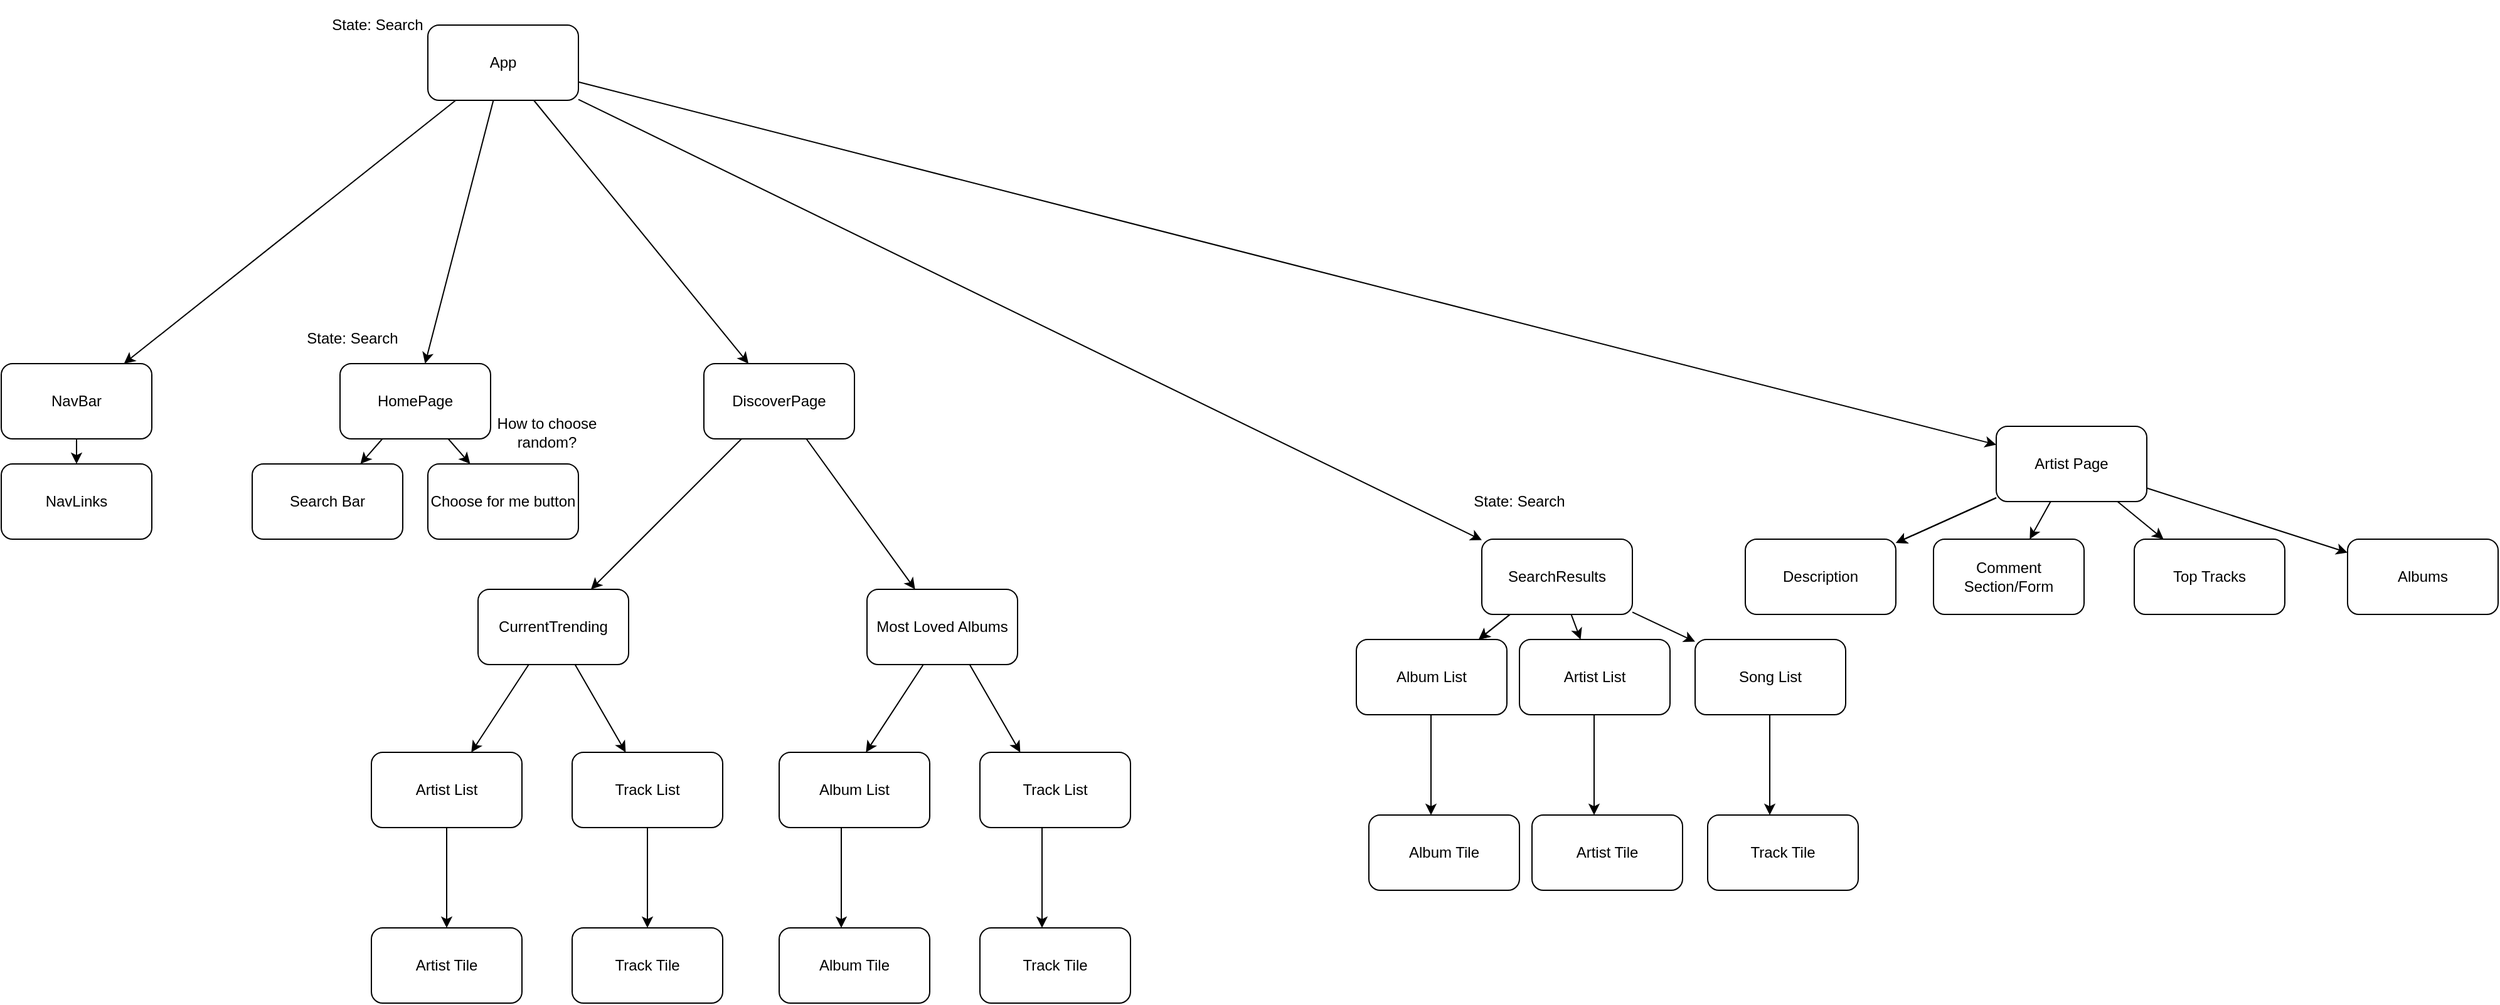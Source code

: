 <mxfile>
    <diagram id="83ACcgF2IU_phVBbALXe" name="Page-1">
        <mxGraphModel dx="2530" dy="2112" grid="1" gridSize="10" guides="1" tooltips="1" connect="1" arrows="1" fold="1" page="1" pageScale="1" pageWidth="850" pageHeight="1100" math="0" shadow="0">
            <root>
                <mxCell id="0"/>
                <mxCell id="1" parent="0"/>
                <mxCell id="4" value="" style="edgeStyle=none;html=1;" edge="1" parent="1" source="2" target="3">
                    <mxGeometry relative="1" as="geometry"/>
                </mxCell>
                <mxCell id="6" value="" style="edgeStyle=none;html=1;" edge="1" parent="1" source="2" target="5">
                    <mxGeometry relative="1" as="geometry"/>
                </mxCell>
                <mxCell id="8" value="" style="edgeStyle=none;html=1;" edge="1" parent="1" source="2" target="7">
                    <mxGeometry relative="1" as="geometry"/>
                </mxCell>
                <mxCell id="10" value="" style="edgeStyle=none;html=1;" edge="1" parent="1" source="2" target="9">
                    <mxGeometry relative="1" as="geometry"/>
                </mxCell>
                <mxCell id="61" value="" style="edgeStyle=none;html=1;" edge="1" parent="1" source="2" target="60">
                    <mxGeometry relative="1" as="geometry"/>
                </mxCell>
                <mxCell id="2" value="App" style="rounded=1;whiteSpace=wrap;html=1;" vertex="1" parent="1">
                    <mxGeometry x="290" y="-30" width="120" height="60" as="geometry"/>
                </mxCell>
                <mxCell id="27" value="" style="edgeStyle=none;html=1;" edge="1" parent="1" source="3" target="26">
                    <mxGeometry relative="1" as="geometry"/>
                </mxCell>
                <mxCell id="3" value="NavBar" style="whiteSpace=wrap;html=1;rounded=1;" vertex="1" parent="1">
                    <mxGeometry x="-50" y="240" width="120" height="60" as="geometry"/>
                </mxCell>
                <mxCell id="16" value="" style="edgeStyle=none;html=1;" edge="1" parent="1" source="5" target="15">
                    <mxGeometry relative="1" as="geometry"/>
                </mxCell>
                <mxCell id="18" value="" style="edgeStyle=none;html=1;" edge="1" parent="1" source="5" target="17">
                    <mxGeometry relative="1" as="geometry"/>
                </mxCell>
                <mxCell id="5" value="HomePage" style="whiteSpace=wrap;html=1;rounded=1;" vertex="1" parent="1">
                    <mxGeometry x="220" y="240" width="120" height="60" as="geometry"/>
                </mxCell>
                <mxCell id="12" value="" style="edgeStyle=none;html=1;" edge="1" parent="1" source="7" target="11">
                    <mxGeometry relative="1" as="geometry"/>
                </mxCell>
                <mxCell id="14" value="" style="edgeStyle=none;html=1;" edge="1" parent="1" source="7" target="13">
                    <mxGeometry relative="1" as="geometry"/>
                </mxCell>
                <mxCell id="7" value="DiscoverPage" style="whiteSpace=wrap;html=1;rounded=1;" vertex="1" parent="1">
                    <mxGeometry x="510" y="240" width="120" height="60" as="geometry"/>
                </mxCell>
                <mxCell id="20" value="" style="edgeStyle=none;html=1;" edge="1" parent="1" source="9" target="19">
                    <mxGeometry relative="1" as="geometry"/>
                </mxCell>
                <mxCell id="21" value="" style="edgeStyle=none;html=1;" edge="1" parent="1" source="9" target="19">
                    <mxGeometry relative="1" as="geometry"/>
                </mxCell>
                <mxCell id="23" value="" style="edgeStyle=none;html=1;" edge="1" parent="1" source="9" target="22">
                    <mxGeometry relative="1" as="geometry"/>
                </mxCell>
                <mxCell id="25" value="" style="edgeStyle=none;html=1;" edge="1" parent="1" source="9" target="24">
                    <mxGeometry relative="1" as="geometry"/>
                </mxCell>
                <mxCell id="9" value="SearchResults" style="whiteSpace=wrap;html=1;rounded=1;" vertex="1" parent="1">
                    <mxGeometry x="1130" y="380" width="120" height="60" as="geometry"/>
                </mxCell>
                <mxCell id="33" value="" style="edgeStyle=none;html=1;" edge="1" parent="1" source="11" target="32">
                    <mxGeometry relative="1" as="geometry"/>
                </mxCell>
                <mxCell id="35" value="" style="edgeStyle=none;html=1;" edge="1" parent="1" source="11" target="34">
                    <mxGeometry relative="1" as="geometry"/>
                </mxCell>
                <mxCell id="11" value="CurrentTrending" style="whiteSpace=wrap;html=1;rounded=1;" vertex="1" parent="1">
                    <mxGeometry x="330" y="420" width="120" height="60" as="geometry"/>
                </mxCell>
                <mxCell id="13" value="Most Loved Albums" style="whiteSpace=wrap;html=1;rounded=1;" vertex="1" parent="1">
                    <mxGeometry x="640" y="420" width="120" height="60" as="geometry"/>
                </mxCell>
                <mxCell id="15" value="Search Bar" style="whiteSpace=wrap;html=1;rounded=1;" vertex="1" parent="1">
                    <mxGeometry x="150" y="320" width="120" height="60" as="geometry"/>
                </mxCell>
                <mxCell id="17" value="Choose for me button" style="whiteSpace=wrap;html=1;rounded=1;" vertex="1" parent="1">
                    <mxGeometry x="290" y="320" width="120" height="60" as="geometry"/>
                </mxCell>
                <mxCell id="19" value="Album List" style="whiteSpace=wrap;html=1;rounded=1;" vertex="1" parent="1">
                    <mxGeometry x="1030" y="460" width="120" height="60" as="geometry"/>
                </mxCell>
                <mxCell id="22" value="Artist List" style="whiteSpace=wrap;html=1;rounded=1;" vertex="1" parent="1">
                    <mxGeometry x="1160" y="460" width="120" height="60" as="geometry"/>
                </mxCell>
                <mxCell id="24" value="Song List" style="whiteSpace=wrap;html=1;rounded=1;" vertex="1" parent="1">
                    <mxGeometry x="1300" y="460" width="120" height="60" as="geometry"/>
                </mxCell>
                <mxCell id="26" value="NavLinks" style="whiteSpace=wrap;html=1;rounded=1;" vertex="1" parent="1">
                    <mxGeometry x="-50" y="320" width="120" height="60" as="geometry"/>
                </mxCell>
                <mxCell id="28" value="State: Search" style="text;strokeColor=none;align=center;fillColor=none;html=1;verticalAlign=middle;whiteSpace=wrap;rounded=0;" vertex="1" parent="1">
                    <mxGeometry x="210" y="-50" width="80" height="40" as="geometry"/>
                </mxCell>
                <mxCell id="29" value="State: Search" style="text;strokeColor=none;align=center;fillColor=none;html=1;verticalAlign=middle;whiteSpace=wrap;rounded=0;" vertex="1" parent="1">
                    <mxGeometry x="190" y="200" width="80" height="40" as="geometry"/>
                </mxCell>
                <mxCell id="30" value="State: Search" style="text;strokeColor=none;align=center;fillColor=none;html=1;verticalAlign=middle;whiteSpace=wrap;rounded=0;" vertex="1" parent="1">
                    <mxGeometry x="1120" y="330" width="80" height="40" as="geometry"/>
                </mxCell>
                <mxCell id="37" value="" style="edgeStyle=none;html=1;" edge="1" parent="1" source="32" target="36">
                    <mxGeometry relative="1" as="geometry"/>
                </mxCell>
                <mxCell id="32" value="Artist List" style="whiteSpace=wrap;html=1;rounded=1;" vertex="1" parent="1">
                    <mxGeometry x="245" y="550" width="120" height="60" as="geometry"/>
                </mxCell>
                <mxCell id="39" value="" style="edgeStyle=none;html=1;" edge="1" parent="1" source="34" target="38">
                    <mxGeometry relative="1" as="geometry"/>
                </mxCell>
                <mxCell id="34" value="Track List" style="whiteSpace=wrap;html=1;rounded=1;" vertex="1" parent="1">
                    <mxGeometry x="405" y="550" width="120" height="60" as="geometry"/>
                </mxCell>
                <mxCell id="36" value="Artist Tile" style="whiteSpace=wrap;html=1;rounded=1;" vertex="1" parent="1">
                    <mxGeometry x="245" y="690" width="120" height="60" as="geometry"/>
                </mxCell>
                <mxCell id="38" value="Track Tile" style="whiteSpace=wrap;html=1;rounded=1;" vertex="1" parent="1">
                    <mxGeometry x="405" y="690" width="120" height="60" as="geometry"/>
                </mxCell>
                <mxCell id="40" value="How to choose random?" style="text;strokeColor=none;align=center;fillColor=none;html=1;verticalAlign=middle;whiteSpace=wrap;rounded=0;" vertex="1" parent="1">
                    <mxGeometry x="330" y="280" width="110" height="30" as="geometry"/>
                </mxCell>
                <mxCell id="52" value="Album List" style="whiteSpace=wrap;html=1;rounded=1;" vertex="1" parent="1">
                    <mxGeometry x="570" y="550" width="120" height="60" as="geometry"/>
                </mxCell>
                <mxCell id="53" value="Track List" style="whiteSpace=wrap;html=1;rounded=1;" vertex="1" parent="1">
                    <mxGeometry x="730" y="550" width="120" height="60" as="geometry"/>
                </mxCell>
                <mxCell id="54" value="Album Tile" style="whiteSpace=wrap;html=1;rounded=1;" vertex="1" parent="1">
                    <mxGeometry x="570" y="690" width="120" height="60" as="geometry"/>
                </mxCell>
                <mxCell id="55" value="Track Tile" style="whiteSpace=wrap;html=1;rounded=1;" vertex="1" parent="1">
                    <mxGeometry x="730" y="690" width="120" height="60" as="geometry"/>
                </mxCell>
                <mxCell id="56" value="" style="edgeStyle=none;html=1;" edge="1" parent="1">
                    <mxGeometry relative="1" as="geometry">
                        <mxPoint x="684.885" y="480" as="sourcePoint"/>
                        <mxPoint x="639.115" y="550" as="targetPoint"/>
                    </mxGeometry>
                </mxCell>
                <mxCell id="57" value="" style="edgeStyle=none;html=1;" edge="1" parent="1">
                    <mxGeometry relative="1" as="geometry">
                        <mxPoint x="721.808" y="480" as="sourcePoint"/>
                        <mxPoint x="762.192" y="550" as="targetPoint"/>
                    </mxGeometry>
                </mxCell>
                <mxCell id="58" value="" style="edgeStyle=none;html=1;" edge="1" parent="1">
                    <mxGeometry relative="1" as="geometry">
                        <mxPoint x="619.5" y="610" as="sourcePoint"/>
                        <mxPoint x="619.5" y="690" as="targetPoint"/>
                    </mxGeometry>
                </mxCell>
                <mxCell id="59" value="" style="edgeStyle=none;html=1;" edge="1" parent="1">
                    <mxGeometry relative="1" as="geometry">
                        <mxPoint x="779.5" y="610" as="sourcePoint"/>
                        <mxPoint x="779.5" y="690" as="targetPoint"/>
                    </mxGeometry>
                </mxCell>
                <mxCell id="78" value="" style="edgeStyle=none;html=1;" edge="1" parent="1" source="60" target="77">
                    <mxGeometry relative="1" as="geometry"/>
                </mxCell>
                <mxCell id="79" value="" style="edgeStyle=none;html=1;" edge="1" parent="1" source="60" target="77">
                    <mxGeometry relative="1" as="geometry"/>
                </mxCell>
                <mxCell id="81" value="" style="edgeStyle=none;html=1;" edge="1" parent="1" source="60" target="80">
                    <mxGeometry relative="1" as="geometry"/>
                </mxCell>
                <mxCell id="83" value="" style="edgeStyle=none;html=1;" edge="1" parent="1" source="60" target="82">
                    <mxGeometry relative="1" as="geometry"/>
                </mxCell>
                <mxCell id="85" value="" style="edgeStyle=none;html=1;" edge="1" parent="1" source="60" target="84">
                    <mxGeometry relative="1" as="geometry"/>
                </mxCell>
                <mxCell id="60" value="Artist Page" style="whiteSpace=wrap;html=1;rounded=1;" vertex="1" parent="1">
                    <mxGeometry x="1540" y="290" width="120" height="60" as="geometry"/>
                </mxCell>
                <mxCell id="71" value="Album Tile" style="whiteSpace=wrap;html=1;rounded=1;" vertex="1" parent="1">
                    <mxGeometry x="1040" y="600" width="120" height="60" as="geometry"/>
                </mxCell>
                <mxCell id="72" value="Track Tile" style="whiteSpace=wrap;html=1;rounded=1;" vertex="1" parent="1">
                    <mxGeometry x="1310" y="600" width="120" height="60" as="geometry"/>
                </mxCell>
                <mxCell id="73" value="" style="edgeStyle=none;html=1;" edge="1" parent="1">
                    <mxGeometry relative="1" as="geometry">
                        <mxPoint x="1089.5" y="520" as="sourcePoint"/>
                        <mxPoint x="1089.5" y="600" as="targetPoint"/>
                    </mxGeometry>
                </mxCell>
                <mxCell id="74" value="" style="edgeStyle=none;html=1;" edge="1" parent="1">
                    <mxGeometry relative="1" as="geometry">
                        <mxPoint x="1359.5" y="520" as="sourcePoint"/>
                        <mxPoint x="1359.5" y="600" as="targetPoint"/>
                    </mxGeometry>
                </mxCell>
                <mxCell id="75" value="Artist Tile" style="whiteSpace=wrap;html=1;rounded=1;" vertex="1" parent="1">
                    <mxGeometry x="1170" y="600" width="120" height="60" as="geometry"/>
                </mxCell>
                <mxCell id="76" value="" style="edgeStyle=none;html=1;" edge="1" parent="1">
                    <mxGeometry relative="1" as="geometry">
                        <mxPoint x="1219.5" y="520" as="sourcePoint"/>
                        <mxPoint x="1219.5" y="600" as="targetPoint"/>
                    </mxGeometry>
                </mxCell>
                <mxCell id="77" value="Description" style="whiteSpace=wrap;html=1;rounded=1;" vertex="1" parent="1">
                    <mxGeometry x="1340" y="380" width="120" height="60" as="geometry"/>
                </mxCell>
                <mxCell id="80" value="Albums" style="whiteSpace=wrap;html=1;rounded=1;" vertex="1" parent="1">
                    <mxGeometry x="1820" y="380" width="120" height="60" as="geometry"/>
                </mxCell>
                <mxCell id="82" value="Top Tracks" style="whiteSpace=wrap;html=1;rounded=1;" vertex="1" parent="1">
                    <mxGeometry x="1650" y="380" width="120" height="60" as="geometry"/>
                </mxCell>
                <mxCell id="84" value="Comment Section/Form" style="whiteSpace=wrap;html=1;rounded=1;" vertex="1" parent="1">
                    <mxGeometry x="1490" y="380" width="120" height="60" as="geometry"/>
                </mxCell>
            </root>
        </mxGraphModel>
    </diagram>
</mxfile>